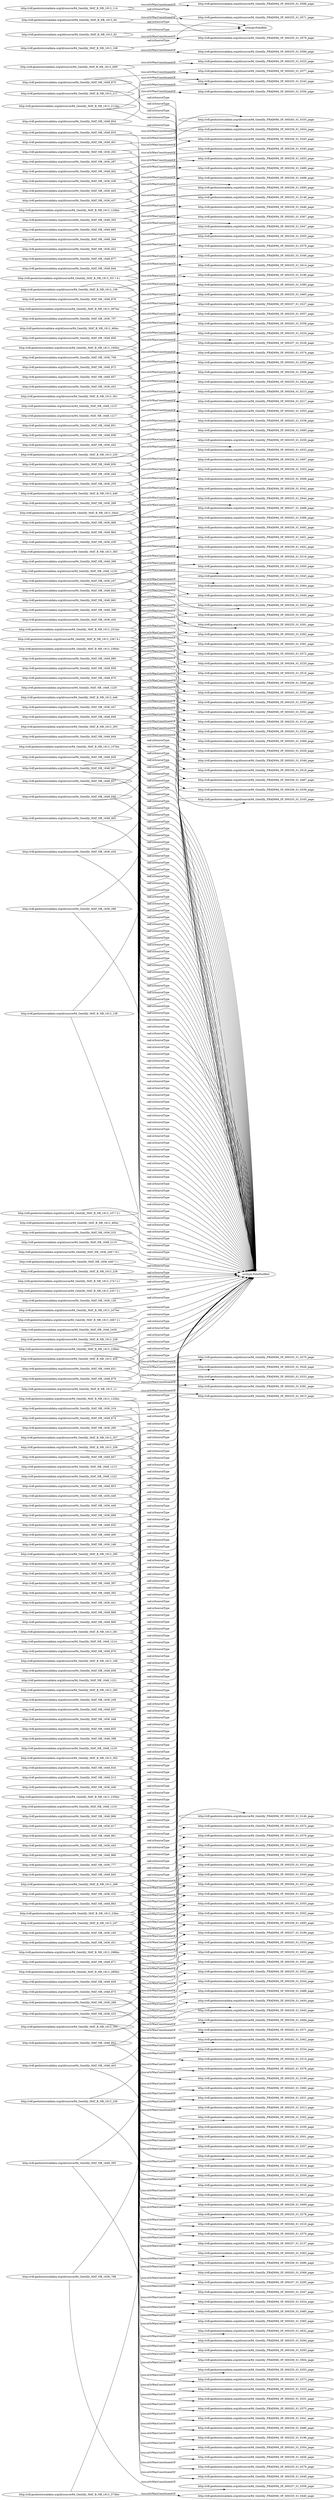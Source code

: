 digraph ar2dtool_diagram { 
rankdir=LR;
size="1501"
	"http://rdf.geohistoricaldata.org/id/source/94_Gentilly_MAT_NB_1848_848" -> "http://rdf.geohistoricaldata.org/id/source/94_Gentilly_FRAD094_3P_000263_01_0350_page" [ label = "rico:isOrWasConstituentOf" ];
	"http://rdf.geohistoricaldata.org/id/source/94_Gentilly_MAT_NB_1848_848" -> "srctype:FolioNonBati" [ label = "cad:isSourceType" ];
	"http://rdf.geohistoricaldata.org/id/source/94_Gentilly_MAT_NB_1848_827" -> "http://rdf.geohistoricaldata.org/id/source/94_Gentilly_FRAD094_3P_000263_01_0329_page" [ label = "rico:isOrWasConstituentOf" ];
	"http://rdf.geohistoricaldata.org/id/source/94_Gentilly_MAT_NB_1848_827" -> "srctype:FolioNonBati" [ label = "cad:isSourceType" ];
	"http://rdf.geohistoricaldata.org/id/source/94_Gentilly_MAT_B_NB_1813_211" -> "http://rdf.geohistoricaldata.org/id/source/94_Gentilly_FRAD094_3P_000255_01_0245_page" [ label = "rico:isOrWasConstituentOf" ];
	"http://rdf.geohistoricaldata.org/id/source/94_Gentilly_MAT_B_NB_1813_211" -> "srctype:FolioNonBati" [ label = "cad:isSourceType" ];
	"http://rdf.geohistoricaldata.org/id/source/94_Gentilly_MAT_NB_1836_286" -> "http://rdf.geohistoricaldata.org/id/source/94_Gentilly_FRAD094_3P_000256_01_0339_page" [ label = "rico:isOrWasConstituentOf" ];
	"http://rdf.geohistoricaldata.org/id/source/94_Gentilly_MAT_NB_1836_286" -> "srctype:FolioNonBati" [ label = "cad:isSourceType" ];
	"http://rdf.geohistoricaldata.org/id/source/94_Gentilly_MAT_NB_1848_401" -> "http://rdf.geohistoricaldata.org/id/source/94_Gentilly_FRAD094_3P_000259_01_0454_page" [ label = "rico:isOrWasConstituentOf" ];
	"http://rdf.geohistoricaldata.org/id/source/94_Gentilly_MAT_NB_1848_401" -> "srctype:FolioNonBati" [ label = "cad:isSourceType" ];
	"http://rdf.geohistoricaldata.org/id/source/94_Gentilly_MAT_NB_1836_436" -> "http://rdf.geohistoricaldata.org/id/source/94_Gentilly_FRAD094_3P_000256_01_0489_page" [ label = "rico:isOrWasConstituentOf" ];
	"http://rdf.geohistoricaldata.org/id/source/94_Gentilly_MAT_NB_1836_436" -> "srctype:FolioNonBati" [ label = "cad:isSourceType" ];
	"http://rdf.geohistoricaldata.org/id/source/94_Gentilly_MAT_NB_1848_393" -> "http://rdf.geohistoricaldata.org/id/source/94_Gentilly_FRAD094_3P_000259_01_0446_page" [ label = "rico:isOrWasConstituentOf" ];
	"http://rdf.geohistoricaldata.org/id/source/94_Gentilly_MAT_NB_1848_393" -> "srctype:FolioNonBati" [ label = "cad:isSourceType" ];
	"http://rdf.geohistoricaldata.org/id/source/94_Gentilly_MAT_B_NB_1813_211bis" -> "http://rdf.geohistoricaldata.org/id/source/94_Gentilly_FRAD094_3P_000255_01_0245_page" [ label = "rico:isOrWasConstituentOf" ];
	"http://rdf.geohistoricaldata.org/id/source/94_Gentilly_MAT_B_NB_1813_211bis" -> "srctype:FolioNonBati" [ label = "cad:isSourceType" ];
	"http://rdf.geohistoricaldata.org/id/source/94_Gentilly_MAT_NB_1848_877" -> "http://rdf.geohistoricaldata.org/id/source/94_Gentilly_FRAD094_3P_000263_01_0379_page" [ label = "rico:isOrWasConstituentOf" ];
	"http://rdf.geohistoricaldata.org/id/source/94_Gentilly_MAT_NB_1848_877" -> "srctype:FolioNonBati" [ label = "cad:isSourceType" ];
	"http://rdf.geohistoricaldata.org/id/source/94_Gentilly_MAT_NB_1836_707" -> "http://rdf.geohistoricaldata.org/id/source/94_Gentilly_FRAD094_3P_000257_01_0227_page" [ label = "rico:isOrWasConstituentOf" ];
	"http://rdf.geohistoricaldata.org/id/source/94_Gentilly_MAT_NB_1836_707" -> "srctype:FolioNonBati" [ label = "cad:isSourceType" ];
	"http://rdf.geohistoricaldata.org/id/source/94_Gentilly_MAT_NB_1848_856" -> "http://rdf.geohistoricaldata.org/id/source/94_Gentilly_FRAD094_3P_000263_01_0358_page" [ label = "rico:isOrWasConstituentOf" ];
	"http://rdf.geohistoricaldata.org/id/source/94_Gentilly_MAT_NB_1848_856" -> "srctype:FolioNonBati" [ label = "cad:isSourceType" ];
	"http://rdf.geohistoricaldata.org/id/source/94_Gentilly_MAT_B_NB_1813_361" -> "http://rdf.geohistoricaldata.org/id/source/94_Gentilly_FRAD094_3P_000255_01_0424_page" [ label = "rico:isOrWasConstituentOf" ];
	"http://rdf.geohistoricaldata.org/id/source/94_Gentilly_MAT_B_NB_1813_361" -> "srctype:FolioNonBati" [ label = "cad:isSourceType" ];
	"http://rdf.geohistoricaldata.org/id/source/94_Gentilly_MAT_NB_1848_1217" -> "http://rdf.geohistoricaldata.org/id/source/94_Gentilly_FRAD094_3P_000264_01_0217_page" [ label = "rico:isOrWasConstituentOf" ];
	"http://rdf.geohistoricaldata.org/id/source/94_Gentilly_MAT_NB_1848_1217" -> "srctype:FolioNonBati" [ label = "cad:isSourceType" ];
	"http://rdf.geohistoricaldata.org/id/source/94_Gentilly_MAT_NB_1836_444" -> "http://rdf.geohistoricaldata.org/id/source/94_Gentilly_FRAD094_3P_000256_01_0497_page" [ label = "rico:isOrWasConstituentOf" ];
	"http://rdf.geohistoricaldata.org/id/source/94_Gentilly_MAT_NB_1836_444" -> "srctype:FolioNonBati" [ label = "cad:isSourceType" ];
	"http://rdf.geohistoricaldata.org/id/source/94_Gentilly_MAT_B_NB_1813_64" -> "http://rdf.geohistoricaldata.org/id/source/94_Gentilly_FRAD094_3P_000255_01_0571_page" [ label = "rico:isOrWasConstituentOf" ];
	"http://rdf.geohistoricaldata.org/id/source/94_Gentilly_MAT_B_NB_1813_64" -> "srctype:FolioBati" [ label = "cad:isSourceType" ];
	"http://rdf.geohistoricaldata.org/id/source/94_Gentilly_MAT_B_NB_1813_440" -> "http://rdf.geohistoricaldata.org/id/source/94_Gentilly_FRAD094_3P_000255_01_0509_page" [ label = "rico:isOrWasConstituentOf" ];
	"http://rdf.geohistoricaldata.org/id/source/94_Gentilly_MAT_B_NB_1813_440" -> "srctype:FolioNonBati" [ label = "cad:isSourceType" ];
	"http://rdf.geohistoricaldata.org/id/source/94_Gentilly_MAT_NB_1848_864" -> "http://rdf.geohistoricaldata.org/id/source/94_Gentilly_FRAD094_3P_000263_01_0366_page" [ label = "rico:isOrWasConstituentOf" ];
	"http://rdf.geohistoricaldata.org/id/source/94_Gentilly_MAT_NB_1848_864" -> "srctype:FolioNonBati" [ label = "cad:isSourceType" ];
	"http://rdf.geohistoricaldata.org/id/source/94_Gentilly_MAT_B_NB_1813_235↑2↓" -> "srctype:FolioNonBati" [ label = "cad:isSourceType" ];
	"http://rdf.geohistoricaldata.org/id/source/94_Gentilly_MAT_NB_1848_843" -> "http://rdf.geohistoricaldata.org/id/source/94_Gentilly_FRAD094_3P_000263_01_0345_page" [ label = "rico:isOrWasConstituentOf" ];
	"http://rdf.geohistoricaldata.org/id/source/94_Gentilly_MAT_NB_1848_843" -> "srctype:FolioNonBati" [ label = "cad:isSourceType" ];
	"http://rdf.geohistoricaldata.org/id/source/94_Gentilly_MAT_B_NB_1813_124bis" -> "http://rdf.geohistoricaldata.org/id/source/94_Gentilly_FRAD094_3P_000255_01_0148_page" [ label = "rico:isOrWasConstituentOf" ];
	"http://rdf.geohistoricaldata.org/id/source/94_Gentilly_MAT_B_NB_1813_124bis" -> "srctype:FolioNonBati" [ label = "cad:isSourceType" ];
	"http://rdf.geohistoricaldata.org/id/source/94_Gentilly_MAT_NB_1836_452" -> "http://rdf.geohistoricaldata.org/id/source/94_Gentilly_FRAD094_3P_000256_01_0505_page" [ label = "rico:isOrWasConstituentOf" ];
	"http://rdf.geohistoricaldata.org/id/source/94_Gentilly_MAT_NB_1836_452" -> "srctype:FolioNonBati" [ label = "cad:isSourceType" ];
	"http://rdf.geohistoricaldata.org/id/source/94_Gentilly_MAT_B_NB_1813_156" -> "http://rdf.geohistoricaldata.org/id/source/94_Gentilly_FRAD094_3P_000255_01_0186_page" [ label = "rico:isOrWasConstituentOf" ];
	"http://rdf.geohistoricaldata.org/id/source/94_Gentilly_MAT_B_NB_1813_156" -> "srctype:FolioNonBati" [ label = "cad:isSourceType" ];
	"http://rdf.geohistoricaldata.org/id/source/94_Gentilly_MAT_B_NB_1813_46bis" -> "http://rdf.geohistoricaldata.org/id/source/94_Gentilly_FRAD094_3P_000255_01_0057_page" [ label = "rico:isOrWasConstituentOf" ];
	"http://rdf.geohistoricaldata.org/id/source/94_Gentilly_MAT_B_NB_1813_46bis" -> "srctype:FolioNonBati" [ label = "cad:isSourceType" ];
	"http://rdf.geohistoricaldata.org/id/source/94_Gentilly_MAT_B_NB_1813_114" -> "http://rdf.geohistoricaldata.org/id/source/94_Gentilly_FRAD094_3P_000255_01_0588_page" [ label = "rico:isOrWasConstituentOf" ];
	"http://rdf.geohistoricaldata.org/id/source/94_Gentilly_MAT_B_NB_1813_114" -> "srctype:FolioBati" [ label = "cad:isSourceType" ];
	"http://rdf.geohistoricaldata.org/id/source/94_Gentilly_MAT_NB_1848_872" -> "http://rdf.geohistoricaldata.org/id/source/94_Gentilly_FRAD094_3P_000263_01_0374_page" [ label = "rico:isOrWasConstituentOf" ];
	"http://rdf.geohistoricaldata.org/id/source/94_Gentilly_MAT_NB_1848_872" -> "srctype:FolioNonBati" [ label = "cad:isSourceType" ];
	"http://rdf.geohistoricaldata.org/id/source/94_Gentilly_MAT_NB_1848_851" -> "http://rdf.geohistoricaldata.org/id/source/94_Gentilly_FRAD094_3P_000263_01_0353_page" [ label = "rico:isOrWasConstituentOf" ];
	"http://rdf.geohistoricaldata.org/id/source/94_Gentilly_MAT_NB_1848_851" -> "srctype:FolioNonBati" [ label = "cad:isSourceType" ];
	"http://rdf.geohistoricaldata.org/id/source/94_Gentilly_MAT_NB_1848_830" -> "http://rdf.geohistoricaldata.org/id/source/94_Gentilly_FRAD094_3P_000263_01_0332_page" [ label = "rico:isOrWasConstituentOf" ];
	"http://rdf.geohistoricaldata.org/id/source/94_Gentilly_MAT_NB_1848_830" -> "srctype:FolioNonBati" [ label = "cad:isSourceType" ];
	"http://rdf.geohistoricaldata.org/id/source/94_Gentilly_MAT_NB_1836_126" -> "srctype:FolioNonBati" [ label = "cad:isSourceType" ];
	"http://rdf.geohistoricaldata.org/id/source/94_Gentilly_MAT_NB_1836_289" -> "http://rdf.geohistoricaldata.org/id/source/94_Gentilly_FRAD094_3P_000256_01_0342_page" [ label = "rico:isOrWasConstituentOf" ];
	"http://rdf.geohistoricaldata.org/id/source/94_Gentilly_MAT_NB_1836_289" -> "srctype:FolioNonBati" [ label = "cad:isSourceType" ];
	"http://rdf.geohistoricaldata.org/id/source/94_Gentilly_MAT_B_NB_1813_247ter" -> "srctype:FolioNonBati" [ label = "cad:isSourceType" ];
	"http://rdf.geohistoricaldata.org/id/source/94_Gentilly_MAT_NB_1836_439" -> "http://rdf.geohistoricaldata.org/id/source/94_Gentilly_FRAD094_3P_000256_01_0492_page" [ label = "rico:isOrWasConstituentOf" ];
	"http://rdf.geohistoricaldata.org/id/source/94_Gentilly_MAT_NB_1836_439" -> "srctype:FolioNonBati" [ label = "cad:isSourceType" ];
	"http://rdf.geohistoricaldata.org/id/source/94_Gentilly_MAT_NB_1836_247" -> "http://rdf.geohistoricaldata.org/id/source/94_Gentilly_FRAD094_3P_000256_01_0300_page" [ label = "rico:isOrWasConstituentOf" ];
	"http://rdf.geohistoricaldata.org/id/source/94_Gentilly_MAT_NB_1836_247" -> "srctype:FolioNonBati" [ label = "cad:isSourceType" ];
	"http://rdf.geohistoricaldata.org/id/source/94_Gentilly_MAT_NB_1848_396" -> "http://rdf.geohistoricaldata.org/id/source/94_Gentilly_FRAD094_3P_000259_01_0449_page" [ label = "rico:isOrWasConstituentOf" ];
	"http://rdf.geohistoricaldata.org/id/source/94_Gentilly_MAT_NB_1848_396" -> "srctype:FolioNonBati" [ label = "cad:isSourceType" ];
	"http://rdf.geohistoricaldata.org/id/source/94_Gentilly_MAT_B_NB_1813_251bis" -> "http://rdf.geohistoricaldata.org/id/source/94_Gentilly_FRAD094_3P_000255_01_0301_page" [ label = "rico:isOrWasConstituentOf" ];
	"http://rdf.geohistoricaldata.org/id/source/94_Gentilly_MAT_B_NB_1813_251bis" -> "srctype:FolioNonBati" [ label = "cad:isSourceType" ];
	"http://rdf.geohistoricaldata.org/id/source/94_Gentilly_MAT_NB_1848_880" -> "http://rdf.geohistoricaldata.org/id/source/94_Gentilly_FRAD094_3P_000263_01_0382_page" [ label = "rico:isOrWasConstituentOf" ];
	"http://rdf.geohistoricaldata.org/id/source/94_Gentilly_MAT_NB_1848_880" -> "srctype:FolioNonBati" [ label = "cad:isSourceType" ];
	"http://rdf.geohistoricaldata.org/id/source/94_Gentilly_MAT_NB_1848_859" -> "http://rdf.geohistoricaldata.org/id/source/94_Gentilly_FRAD094_3P_000263_01_0361_page" [ label = "rico:isOrWasConstituentOf" ];
	"http://rdf.geohistoricaldata.org/id/source/94_Gentilly_MAT_NB_1848_859" -> "srctype:FolioNonBati" [ label = "cad:isSourceType" ];
	"http://rdf.geohistoricaldata.org/id/source/94_Gentilly_MAT_NB_1848_1220" -> "http://rdf.geohistoricaldata.org/id/source/94_Gentilly_FRAD094_3P_000264_01_0220_page" [ label = "rico:isOrWasConstituentOf" ];
	"http://rdf.geohistoricaldata.org/id/source/94_Gentilly_MAT_NB_1848_1220" -> "srctype:FolioNonBati" [ label = "cad:isSourceType" ];
	"http://rdf.geohistoricaldata.org/id/source/94_Gentilly_MAT_NB_1836_447" -> "http://rdf.geohistoricaldata.org/id/source/94_Gentilly_FRAD094_3P_000256_01_0500_page" [ label = "rico:isOrWasConstituentOf" ];
	"http://rdf.geohistoricaldata.org/id/source/94_Gentilly_MAT_NB_1836_447" -> "srctype:FolioNonBati" [ label = "cad:isSourceType" ];
	"http://rdf.geohistoricaldata.org/id/source/94_Gentilly_MAT_B_NB_1813_293" -> "http://rdf.geohistoricaldata.org/id/source/94_Gentilly_FRAD094_3P_000255_01_0350_page" [ label = "rico:isOrWasConstituentOf" ];
	"http://rdf.geohistoricaldata.org/id/source/94_Gentilly_MAT_B_NB_1813_293" -> "srctype:FolioNonBati" [ label = "cad:isSourceType" ];
	"http://rdf.geohistoricaldata.org/id/source/94_Gentilly_MAT_B_NB_1813_107bis" -> "http://rdf.geohistoricaldata.org/id/source/94_Gentilly_FRAD094_3P_000255_01_0125_page" [ label = "rico:isOrWasConstituentOf" ];
	"http://rdf.geohistoricaldata.org/id/source/94_Gentilly_MAT_B_NB_1813_107bis" -> "srctype:FolioNonBati" [ label = "cad:isSourceType" ];
	"http://rdf.geohistoricaldata.org/id/source/94_Gentilly_MAT_NB_1848_867" -> "http://rdf.geohistoricaldata.org/id/source/94_Gentilly_FRAD094_3P_000263_01_0369_page" [ label = "rico:isOrWasConstituentOf" ];
	"http://rdf.geohistoricaldata.org/id/source/94_Gentilly_MAT_NB_1848_867" -> "srctype:FolioNonBati" [ label = "cad:isSourceType" ];
	"http://rdf.geohistoricaldata.org/id/source/94_Gentilly_MAT_NB_1848_846" -> "http://rdf.geohistoricaldata.org/id/source/94_Gentilly_FRAD094_3P_000263_01_0348_page" [ label = "rico:isOrWasConstituentOf" ];
	"http://rdf.geohistoricaldata.org/id/source/94_Gentilly_MAT_NB_1848_846" -> "srctype:FolioNonBati" [ label = "cad:isSourceType" ];
	"http://rdf.geohistoricaldata.org/id/source/94_Gentilly_MAT_NB_1836_434" -> "http://rdf.geohistoricaldata.org/id/source/94_Gentilly_FRAD094_3P_000256_01_0487_page" [ label = "rico:isOrWasConstituentOf" ];
	"http://rdf.geohistoricaldata.org/id/source/94_Gentilly_MAT_NB_1836_434" -> "srctype:FolioNonBati" [ label = "cad:isSourceType" ];
	"http://rdf.geohistoricaldata.org/id/source/94_Gentilly_MAT_B_NB_1813_138" -> "http://rdf.geohistoricaldata.org/id/source/94_Gentilly_FRAD094_3P_000255_01_0165_page" [ label = "rico:isOrWasConstituentOf" ];
	"http://rdf.geohistoricaldata.org/id/source/94_Gentilly_MAT_B_NB_1813_138" -> "srctype:FolioNonBati" [ label = "cad:isSourceType" ];
	"http://rdf.geohistoricaldata.org/id/source/94_Gentilly_MAT_NB_1848_875" -> "http://rdf.geohistoricaldata.org/id/source/94_Gentilly_FRAD094_3P_000263_01_0377_page" [ label = "rico:isOrWasConstituentOf" ];
	"http://rdf.geohistoricaldata.org/id/source/94_Gentilly_MAT_NB_1848_875" -> "srctype:FolioNonBati" [ label = "cad:isSourceType" ];
	"http://rdf.geohistoricaldata.org/id/source/94_Gentilly_MAT_NB_1848_854" -> "http://rdf.geohistoricaldata.org/id/source/94_Gentilly_FRAD094_3P_000263_01_0356_page" [ label = "rico:isOrWasConstituentOf" ];
	"http://rdf.geohistoricaldata.org/id/source/94_Gentilly_MAT_NB_1848_854" -> "srctype:FolioNonBati" [ label = "cad:isSourceType" ];
	"http://rdf.geohistoricaldata.org/id/source/94_Gentilly_MAT_B_NB_1813_238" -> "srctype:FolioNonBati" [ label = "cad:isSourceType" ];
	"http://rdf.geohistoricaldata.org/id/source/94_Gentilly_MAT_NB_1848_833" -> "http://rdf.geohistoricaldata.org/id/source/94_Gentilly_FRAD094_3P_000263_01_0335_page" [ label = "rico:isOrWasConstituentOf" ];
	"http://rdf.geohistoricaldata.org/id/source/94_Gentilly_MAT_NB_1848_833" -> "srctype:FolioNonBati" [ label = "cad:isSourceType" ];
	"http://rdf.geohistoricaldata.org/id/source/94_Gentilly_MAT_NB_1836_292" -> "http://rdf.geohistoricaldata.org/id/source/94_Gentilly_FRAD094_3P_000256_01_0345_page" [ label = "rico:isOrWasConstituentOf" ];
	"http://rdf.geohistoricaldata.org/id/source/94_Gentilly_MAT_NB_1836_292" -> "srctype:FolioNonBati" [ label = "cad:isSourceType" ];
	"http://rdf.geohistoricaldata.org/id/source/94_Gentilly_MAT_NB_1848_1215" -> "http://rdf.geohistoricaldata.org/id/source/94_Gentilly_FRAD094_3P_000264_01_0215_page" [ label = "rico:isOrWasConstituentOf" ];
	"http://rdf.geohistoricaldata.org/id/source/94_Gentilly_MAT_NB_1848_1215" -> "srctype:FolioNonBati" [ label = "cad:isSourceType" ];
	"http://rdf.geohistoricaldata.org/id/source/94_Gentilly_MAT_NB_1836_442" -> "http://rdf.geohistoricaldata.org/id/source/94_Gentilly_FRAD094_3P_000256_01_0495_page" [ label = "rico:isOrWasConstituentOf" ];
	"http://rdf.geohistoricaldata.org/id/source/94_Gentilly_MAT_NB_1836_442" -> "srctype:FolioNonBati" [ label = "cad:isSourceType" ];
	"http://rdf.geohistoricaldata.org/id/source/94_Gentilly_MAT_NB_1836_250" -> "http://rdf.geohistoricaldata.org/id/source/94_Gentilly_FRAD094_3P_000256_01_0303_page" [ label = "rico:isOrWasConstituentOf" ];
	"http://rdf.geohistoricaldata.org/id/source/94_Gentilly_MAT_NB_1836_250" -> "srctype:FolioNonBati" [ label = "cad:isSourceType" ];
	"http://rdf.geohistoricaldata.org/id/source/94_Gentilly_MAT_NB_1836_968" -> "http://rdf.geohistoricaldata.org/id/source/94_Gentilly_FRAD094_3P_000257_01_0488_page" [ label = "rico:isOrWasConstituentOf" ];
	"http://rdf.geohistoricaldata.org/id/source/94_Gentilly_MAT_NB_1836_968" -> "srctype:FolioNonBati" [ label = "cad:isSourceType" ];
	"http://rdf.geohistoricaldata.org/id/source/94_Gentilly_MAT_NB_1848_399" -> "http://rdf.geohistoricaldata.org/id/source/94_Gentilly_FRAD094_3P_000259_01_0452_page" [ label = "rico:isOrWasConstituentOf" ];
	"http://rdf.geohistoricaldata.org/id/source/94_Gentilly_MAT_NB_1848_399" -> "srctype:FolioNonBati" [ label = "cad:isSourceType" ];
	"http://rdf.geohistoricaldata.org/id/source/94_Gentilly_MAT_NB_1848_862" -> "http://rdf.geohistoricaldata.org/id/source/94_Gentilly_FRAD094_3P_000263_01_0364_page" [ label = "rico:isOrWasConstituentOf" ];
	"http://rdf.geohistoricaldata.org/id/source/94_Gentilly_MAT_NB_1848_862" -> "srctype:FolioNonBati" [ label = "cad:isSourceType" ];
	"http://rdf.geohistoricaldata.org/id/source/94_Gentilly_MAT_NB_1836_450" -> "http://rdf.geohistoricaldata.org/id/source/94_Gentilly_FRAD094_3P_000256_01_0503_page" [ label = "rico:isOrWasConstituentOf" ];
	"http://rdf.geohistoricaldata.org/id/source/94_Gentilly_MAT_NB_1836_450" -> "srctype:FolioNonBati" [ label = "cad:isSourceType" ];
	"http://rdf.geohistoricaldata.org/id/source/94_Gentilly_MAT_B_NB_1813_236↑4↓" -> "http://rdf.geohistoricaldata.org/id/source/94_Gentilly_FRAD094_3P_000255_01_0281_page" [ label = "rico:isOrWasConstituentOf" ];
	"http://rdf.geohistoricaldata.org/id/source/94_Gentilly_MAT_B_NB_1813_236↑4↓" -> "srctype:FolioNonBati" [ label = "cad:isSourceType" ];
	"http://rdf.geohistoricaldata.org/id/source/94_Gentilly_MAT_B_NB_1813_236ter" -> "http://rdf.geohistoricaldata.org/id/source/94_Gentilly_FRAD094_3P_000255_01_0281_page" [ label = "rico:isOrWasConstituentOf" ];
	"http://rdf.geohistoricaldata.org/id/source/94_Gentilly_MAT_B_NB_1813_236ter" -> "srctype:FolioNonBati" [ label = "cad:isSourceType" ];
	"http://rdf.geohistoricaldata.org/id/source/94_Gentilly_MAT_NB_1848_870" -> "http://rdf.geohistoricaldata.org/id/source/94_Gentilly_FRAD094_3P_000263_01_0372_page" [ label = "rico:isOrWasConstituentOf" ];
	"http://rdf.geohistoricaldata.org/id/source/94_Gentilly_MAT_NB_1848_870" -> "srctype:FolioNonBati" [ label = "cad:isSourceType" ];
	"http://rdf.geohistoricaldata.org/id/source/94_Gentilly_MAT_B_NB_1813_446" -> "http://rdf.geohistoricaldata.org/id/source/94_Gentilly_FRAD094_3P_000255_01_0516_page" [ label = "rico:isOrWasConstituentOf" ];
	"http://rdf.geohistoricaldata.org/id/source/94_Gentilly_MAT_B_NB_1813_446" -> "srctype:FolioNonBati" [ label = "cad:isSourceType" ];
	"http://rdf.geohistoricaldata.org/id/source/94_Gentilly_MAT_B_NB_1813_107↑2↓" -> "srctype:FolioNonBati" [ label = "cad:isSourceType" ];
	"http://rdf.geohistoricaldata.org/id/source/94_Gentilly_MAT_NB_1848_849" -> "http://rdf.geohistoricaldata.org/id/source/94_Gentilly_FRAD094_3P_000263_01_0351_page" [ label = "rico:isOrWasConstituentOf" ];
	"http://rdf.geohistoricaldata.org/id/source/94_Gentilly_MAT_NB_1848_849" -> "srctype:FolioNonBati" [ label = "cad:isSourceType" ];
	"http://rdf.geohistoricaldata.org/id/source/94_Gentilly_MAT_NB_1848_828" -> "http://rdf.geohistoricaldata.org/id/source/94_Gentilly_FRAD094_3P_000263_01_0330_page" [ label = "rico:isOrWasConstituentOf" ];
	"http://rdf.geohistoricaldata.org/id/source/94_Gentilly_MAT_NB_1848_828" -> "srctype:FolioNonBati" [ label = "cad:isSourceType" ];
	"http://rdf.geohistoricaldata.org/id/source/94_Gentilly_MAT_NB_1848_465" -> "http://rdf.geohistoricaldata.org/id/source/94_Gentilly_FRAD094_3P_000259_01_0518_page" [ label = "rico:isOrWasConstituentOf" ];
	"http://rdf.geohistoricaldata.org/id/source/94_Gentilly_MAT_NB_1848_465" -> "srctype:FolioNonBati" [ label = "cad:isSourceType" ];
	"http://rdf.geohistoricaldata.org/id/source/94_Gentilly_MAT_B_NB_1813_269²" -> "http://rdf.geohistoricaldata.org/id/source/94_Gentilly_FRAD094_3P_000255_01_0325_page" [ label = "rico:isOrWasConstituentOf" ];
	"http://rdf.geohistoricaldata.org/id/source/94_Gentilly_MAT_B_NB_1813_269²" -> "srctype:FolioNonBati" [ label = "cad:isSourceType" ];
	"http://rdf.geohistoricaldata.org/id/source/94_Gentilly_MAT_NB_1836_287" -> "http://rdf.geohistoricaldata.org/id/source/94_Gentilly_FRAD094_3P_000256_01_0340_page" [ label = "rico:isOrWasConstituentOf" ];
	"http://rdf.geohistoricaldata.org/id/source/94_Gentilly_MAT_NB_1836_287" -> "srctype:FolioNonBati" [ label = "cad:isSourceType" ];
	"http://rdf.geohistoricaldata.org/id/source/94_Gentilly_MAT_NB_1848_402" -> "http://rdf.geohistoricaldata.org/id/source/94_Gentilly_FRAD094_3P_000259_01_0455_page" [ label = "rico:isOrWasConstituentOf" ];
	"http://rdf.geohistoricaldata.org/id/source/94_Gentilly_MAT_NB_1848_402" -> "srctype:FolioNonBati" [ label = "cad:isSourceType" ];
	"http://rdf.geohistoricaldata.org/id/source/94_Gentilly_MAT_NB_1836_437" -> "http://rdf.geohistoricaldata.org/id/source/94_Gentilly_FRAD094_3P_000256_01_0490_page" [ label = "rico:isOrWasConstituentOf" ];
	"http://rdf.geohistoricaldata.org/id/source/94_Gentilly_MAT_NB_1836_437" -> "srctype:FolioNonBati" [ label = "cad:isSourceType" ];
	"http://rdf.geohistoricaldata.org/id/source/94_Gentilly_MAT_NB_1848_394" -> "http://rdf.geohistoricaldata.org/id/source/94_Gentilly_FRAD094_3P_000259_01_0447_page" [ label = "rico:isOrWasConstituentOf" ];
	"http://rdf.geohistoricaldata.org/id/source/94_Gentilly_MAT_NB_1848_394" -> "srctype:FolioNonBati" [ label = "cad:isSourceType" ];
	"http://rdf.geohistoricaldata.org/id/source/94_Gentilly_MAT_B_NB_1813_351↑4↓" -> "http://rdf.geohistoricaldata.org/id/source/94_Gentilly_FRAD094_3P_000255_01_0414_page" [ label = "rico:isOrWasConstituentOf" ];
	"http://rdf.geohistoricaldata.org/id/source/94_Gentilly_MAT_B_NB_1813_351↑4↓" -> "srctype:FolioNonBati" [ label = "cad:isSourceType" ];
	"http://rdf.geohistoricaldata.org/id/source/94_Gentilly_MAT_NB_1848_878" -> "http://rdf.geohistoricaldata.org/id/source/94_Gentilly_FRAD094_3P_000263_01_0380_page" [ label = "rico:isOrWasConstituentOf" ];
	"http://rdf.geohistoricaldata.org/id/source/94_Gentilly_MAT_NB_1848_878" -> "srctype:FolioNonBati" [ label = "cad:isSourceType" ];
	"http://rdf.geohistoricaldata.org/id/source/94_Gentilly_MAT_NB_1836_708" -> "http://rdf.geohistoricaldata.org/id/source/94_Gentilly_FRAD094_3P_000257_01_0228_page" [ label = "rico:isOrWasConstituentOf" ];
	"http://rdf.geohistoricaldata.org/id/source/94_Gentilly_MAT_NB_1836_708" -> "srctype:FolioNonBati" [ label = "cad:isSourceType" ];
	"http://rdf.geohistoricaldata.org/id/source/94_Gentilly_MAT_NB_1848_857" -> "http://rdf.geohistoricaldata.org/id/source/94_Gentilly_FRAD094_3P_000263_01_0359_page" [ label = "rico:isOrWasConstituentOf" ];
	"http://rdf.geohistoricaldata.org/id/source/94_Gentilly_MAT_NB_1848_857" -> "srctype:FolioNonBati" [ label = "cad:isSourceType" ];
	"http://rdf.geohistoricaldata.org/id/source/94_Gentilly_MAT_NB_1848_836" -> "http://rdf.geohistoricaldata.org/id/source/94_Gentilly_FRAD094_3P_000263_01_0338_page" [ label = "rico:isOrWasConstituentOf" ];
	"http://rdf.geohistoricaldata.org/id/source/94_Gentilly_MAT_NB_1848_836" -> "srctype:FolioNonBati" [ label = "cad:isSourceType" ];
	"http://rdf.geohistoricaldata.org/id/source/94_Gentilly_MAT_B_NB_1813_220" -> "http://rdf.geohistoricaldata.org/id/source/94_Gentilly_FRAD094_3P_000255_01_0259_page" [ label = "rico:isOrWasConstituentOf" ];
	"http://rdf.geohistoricaldata.org/id/source/94_Gentilly_MAT_B_NB_1813_220" -> "srctype:FolioNonBati" [ label = "cad:isSourceType" ];
	"http://rdf.geohistoricaldata.org/id/source/94_Gentilly_MAT_B_NB_1813_34ter" -> "http://rdf.geohistoricaldata.org/id/source/94_Gentilly_FRAD094_3P_000255_01_0044_page" [ label = "rico:isOrWasConstituentOf" ];
	"http://rdf.geohistoricaldata.org/id/source/94_Gentilly_MAT_B_NB_1813_34ter" -> "srctype:FolioNonBati" [ label = "cad:isSourceType" ];
	"http://rdf.geohistoricaldata.org/id/source/94_Gentilly_MAT_B_NB_1813_383" -> "http://rdf.geohistoricaldata.org/id/source/94_Gentilly_FRAD094_3P_000255_01_0451_page" [ label = "rico:isOrWasConstituentOf" ];
	"http://rdf.geohistoricaldata.org/id/source/94_Gentilly_MAT_B_NB_1813_383" -> "srctype:FolioNonBati" [ label = "cad:isSourceType" ];
	"http://rdf.geohistoricaldata.org/id/source/94_Gentilly_MAT_NB_1848_1218" -> "http://rdf.geohistoricaldata.org/id/source/94_Gentilly_FRAD094_3P_000264_01_0218_page" [ label = "rico:isOrWasConstituentOf" ];
	"http://rdf.geohistoricaldata.org/id/source/94_Gentilly_MAT_NB_1848_1218" -> "srctype:FolioNonBati" [ label = "cad:isSourceType" ];
	"http://rdf.geohistoricaldata.org/id/source/94_Gentilly_MAT_NB_1836_445" -> "http://rdf.geohistoricaldata.org/id/source/94_Gentilly_FRAD094_3P_000256_01_0498_page" [ label = "rico:isOrWasConstituentOf" ];
	"http://rdf.geohistoricaldata.org/id/source/94_Gentilly_MAT_NB_1836_445" -> "srctype:FolioNonBati" [ label = "cad:isSourceType" ];
	"http://rdf.geohistoricaldata.org/id/source/94_Gentilly_MAT_NB_1848_865" -> "http://rdf.geohistoricaldata.org/id/source/94_Gentilly_FRAD094_3P_000263_01_0367_page" [ label = "rico:isOrWasConstituentOf" ];
	"http://rdf.geohistoricaldata.org/id/source/94_Gentilly_MAT_NB_1848_865" -> "srctype:FolioNonBati" [ label = "cad:isSourceType" ];
	"http://rdf.geohistoricaldata.org/id/source/94_Gentilly_MAT_NB_1848_844" -> "http://rdf.geohistoricaldata.org/id/source/94_Gentilly_FRAD094_3P_000263_01_0346_page" [ label = "rico:isOrWasConstituentOf" ];
	"http://rdf.geohistoricaldata.org/id/source/94_Gentilly_MAT_NB_1848_844" -> "srctype:FolioNonBati" [ label = "cad:isSourceType" ];
	"http://rdf.geohistoricaldata.org/id/source/94_Gentilly_MAT_B_NB_1813_397ter" -> "http://rdf.geohistoricaldata.org/id/source/94_Gentilly_FRAD094_3P_000255_01_0465_page" [ label = "rico:isOrWasConstituentOf" ];
	"http://rdf.geohistoricaldata.org/id/source/94_Gentilly_MAT_B_NB_1813_397ter" -> "srctype:FolioNonBati" [ label = "cad:isSourceType" ];
	"http://rdf.geohistoricaldata.org/id/source/94_Gentilly_MAT_B_NB_1813_192bis" -> "http://rdf.geohistoricaldata.org/id/source/94_Gentilly_FRAD094_3P_000255_01_0224_page" [ label = "rico:isOrWasConstituentOf" ];
	"http://rdf.geohistoricaldata.org/id/source/94_Gentilly_MAT_B_NB_1813_192bis" -> "srctype:FolioNonBati" [ label = "cad:isSourceType" ];
	"http://rdf.geohistoricaldata.org/id/source/94_Gentilly_MAT_B_NB_1813_228" -> "srctype:FolioNonBati" [ label = "cad:isSourceType" ];
	"http://rdf.geohistoricaldata.org/id/source/94_Gentilly_MAT_NB_1836_453" -> "http://rdf.geohistoricaldata.org/id/source/94_Gentilly_FRAD094_3P_000256_01_0506_page" [ label = "rico:isOrWasConstituentOf" ];
	"http://rdf.geohistoricaldata.org/id/source/94_Gentilly_MAT_NB_1836_453" -> "srctype:FolioNonBati" [ label = "cad:isSourceType" ];
	"http://rdf.geohistoricaldata.org/id/source/94_Gentilly_MAT_NB_1836_432" -> "http://rdf.geohistoricaldata.org/id/source/94_Gentilly_FRAD094_3P_000256_01_0485_page" [ label = "rico:isOrWasConstituentOf" ];
	"http://rdf.geohistoricaldata.org/id/source/94_Gentilly_MAT_NB_1836_432" -> "srctype:FolioNonBati" [ label = "cad:isSourceType" ];
	"http://rdf.geohistoricaldata.org/id/source/94_Gentilly_MAT_NB_1836_240" -> "http://rdf.geohistoricaldata.org/id/source/94_Gentilly_FRAD094_3P_000256_01_0293_page" [ label = "rico:isOrWasConstituentOf" ];
	"http://rdf.geohistoricaldata.org/id/source/94_Gentilly_MAT_NB_1836_240" -> "srctype:FolioNonBati" [ label = "cad:isSourceType" ];
	"http://rdf.geohistoricaldata.org/id/source/94_Gentilly_MAT_B_NB_1813_280bis" -> "http://rdf.geohistoricaldata.org/id/source/94_Gentilly_FRAD094_3P_000255_01_0333_page" [ label = "rico:isOrWasConstituentOf" ];
	"http://rdf.geohistoricaldata.org/id/source/94_Gentilly_MAT_B_NB_1813_280bis" -> "srctype:FolioNonBati" [ label = "cad:isSourceType" ];
	"http://rdf.geohistoricaldata.org/id/source/94_Gentilly_MAT_NB_1848_873" -> "http://rdf.geohistoricaldata.org/id/source/94_Gentilly_FRAD094_3P_000263_01_0375_page" [ label = "rico:isOrWasConstituentOf" ];
	"http://rdf.geohistoricaldata.org/id/source/94_Gentilly_MAT_NB_1848_873" -> "srctype:FolioNonBati" [ label = "cad:isSourceType" ];
	"http://rdf.geohistoricaldata.org/id/source/94_Gentilly_MAT_NB_1848_852" -> "http://rdf.geohistoricaldata.org/id/source/94_Gentilly_FRAD094_3P_000263_01_0354_page" [ label = "rico:isOrWasConstituentOf" ];
	"http://rdf.geohistoricaldata.org/id/source/94_Gentilly_MAT_NB_1848_852" -> "srctype:FolioNonBati" [ label = "cad:isSourceType" ];
	"http://rdf.geohistoricaldata.org/id/source/94_Gentilly_MAT_B_NB_1813_236" -> "http://rdf.geohistoricaldata.org/id/source/94_Gentilly_FRAD094_3P_000255_01_0279_page" [ label = "rico:isOrWasConstituentOf" ];
	"http://rdf.geohistoricaldata.org/id/source/94_Gentilly_MAT_B_NB_1813_236" -> "srctype:FolioNonBati" [ label = "cad:isSourceType" ];
	"http://rdf.geohistoricaldata.org/id/source/94_Gentilly_MAT_B_NB_1813_228ter" -> "http://rdf.geohistoricaldata.org/id/source/94_Gentilly_FRAD094_3P_000255_01_0270_page" [ label = "rico:isOrWasConstituentOf" ];
	"http://rdf.geohistoricaldata.org/id/source/94_Gentilly_MAT_B_NB_1813_228ter" -> "srctype:FolioNonBati" [ label = "cad:isSourceType" ];
	"http://rdf.geohistoricaldata.org/id/source/94_Gentilly_MAT_NB_1848_831" -> "http://rdf.geohistoricaldata.org/id/source/94_Gentilly_FRAD094_3P_000263_01_0333_page" [ label = "rico:isOrWasConstituentOf" ];
	"http://rdf.geohistoricaldata.org/id/source/94_Gentilly_MAT_NB_1848_831" -> "srctype:FolioNonBati" [ label = "cad:isSourceType" ];
	"http://rdf.geohistoricaldata.org/id/source/94_Gentilly_MAT_NB_1836_319" -> "http://rdf.geohistoricaldata.org/id/source/94_Gentilly_FRAD094_3P_000256_01_0372_page" [ label = "rico:isOrWasConstituentOf" ];
	"http://rdf.geohistoricaldata.org/id/source/94_Gentilly_MAT_NB_1836_319" -> "srctype:FolioNonBati" [ label = "cad:isSourceType" ];
	"http://rdf.geohistoricaldata.org/id/source/94_Gentilly_MAT_NB_1836_290" -> "http://rdf.geohistoricaldata.org/id/source/94_Gentilly_FRAD094_3P_000256_01_0343_page" [ label = "rico:isOrWasConstituentOf" ];
	"http://rdf.geohistoricaldata.org/id/source/94_Gentilly_MAT_NB_1836_290" -> "srctype:FolioNonBati" [ label = "cad:isSourceType" ];
	"http://rdf.geohistoricaldata.org/id/source/94_Gentilly_MAT_B_NB_1813_357" -> "http://rdf.geohistoricaldata.org/id/source/94_Gentilly_FRAD094_3P_000255_01_0420_page" [ label = "rico:isOrWasConstituentOf" ];
	"http://rdf.geohistoricaldata.org/id/source/94_Gentilly_MAT_B_NB_1813_357" -> "srctype:FolioNonBati" [ label = "cad:isSourceType" ];
	"http://rdf.geohistoricaldata.org/id/source/94_Gentilly_MAT_NB_1848_1213" -> "http://rdf.geohistoricaldata.org/id/source/94_Gentilly_FRAD094_3P_000264_01_0213_page" [ label = "rico:isOrWasConstituentOf" ];
	"http://rdf.geohistoricaldata.org/id/source/94_Gentilly_MAT_NB_1848_1213" -> "srctype:FolioNonBati" [ label = "cad:isSourceType" ];
	"http://rdf.geohistoricaldata.org/id/source/94_Gentilly_MAT_NB_1836_440" -> "http://rdf.geohistoricaldata.org/id/source/94_Gentilly_FRAD094_3P_000256_01_0493_page" [ label = "rico:isOrWasConstituentOf" ];
	"http://rdf.geohistoricaldata.org/id/source/94_Gentilly_MAT_NB_1836_440" -> "srctype:FolioNonBati" [ label = "cad:isSourceType" ];
	"http://rdf.geohistoricaldata.org/id/source/94_Gentilly_MAT_NB_1836_248" -> "http://rdf.geohistoricaldata.org/id/source/94_Gentilly_FRAD094_3P_000256_01_0301_page" [ label = "rico:isOrWasConstituentOf" ];
	"http://rdf.geohistoricaldata.org/id/source/94_Gentilly_MAT_NB_1836_248" -> "srctype:FolioNonBati" [ label = "cad:isSourceType" ];
	"http://rdf.geohistoricaldata.org/id/source/94_Gentilly_MAT_NB_1848_397" -> "http://rdf.geohistoricaldata.org/id/source/94_Gentilly_FRAD094_3P_000259_01_0450_page" [ label = "rico:isOrWasConstituentOf" ];
	"http://rdf.geohistoricaldata.org/id/source/94_Gentilly_MAT_NB_1848_397" -> "srctype:FolioNonBati" [ label = "cad:isSourceType" ];
	"http://rdf.geohistoricaldata.org/id/source/94_Gentilly_MAT_NB_1848_860" -> "http://rdf.geohistoricaldata.org/id/source/94_Gentilly_FRAD094_3P_000263_01_0362_page" [ label = "rico:isOrWasConstituentOf" ];
	"http://rdf.geohistoricaldata.org/id/source/94_Gentilly_MAT_NB_1848_860" -> "srctype:FolioNonBati" [ label = "cad:isSourceType" ];
	"http://rdf.geohistoricaldata.org/id/source/94_Gentilly_MAT_B_NB_1813_274↑2↓" -> "srctype:FolioNonBati" [ label = "cad:isSourceType" ];
	"http://rdf.geohistoricaldata.org/id/source/94_Gentilly_MAT_NB_1848_1221" -> "http://rdf.geohistoricaldata.org/id/source/94_Gentilly_FRAD094_3P_000264_01_0221_page" [ label = "rico:isOrWasConstituentOf" ];
	"http://rdf.geohistoricaldata.org/id/source/94_Gentilly_MAT_NB_1848_1221" -> "srctype:FolioNonBati" [ label = "cad:isSourceType" ];
	"http://rdf.geohistoricaldata.org/id/source/94_Gentilly_MAT_NB_1836_448" -> "http://rdf.geohistoricaldata.org/id/source/94_Gentilly_FRAD094_3P_000256_01_0501_page" [ label = "rico:isOrWasConstituentOf" ];
	"http://rdf.geohistoricaldata.org/id/source/94_Gentilly_MAT_NB_1836_448" -> "srctype:FolioNonBati" [ label = "cad:isSourceType" ];
	"http://rdf.geohistoricaldata.org/id/source/94_Gentilly_MAT_B_NB_1813_302" -> "http://rdf.geohistoricaldata.org/id/source/94_Gentilly_FRAD094_3P_000255_01_0359_page" [ label = "rico:isOrWasConstituentOf" ];
	"http://rdf.geohistoricaldata.org/id/source/94_Gentilly_MAT_B_NB_1813_302" -> "srctype:FolioNonBati" [ label = "cad:isSourceType" ];
	"http://rdf.geohistoricaldata.org/id/source/94_Gentilly_MAT_NB_1848_513" -> "http://rdf.geohistoricaldata.org/id/source/94_Gentilly_FRAD094_3P_000263_01_0013_page" [ label = "rico:isOrWasConstituentOf" ];
	"http://rdf.geohistoricaldata.org/id/source/94_Gentilly_MAT_NB_1848_513" -> "srctype:FolioNonBati" [ label = "cad:isSourceType" ];
	"http://rdf.geohistoricaldata.org/id/source/94_Gentilly_MAT_NB_1848_868" -> "http://rdf.geohistoricaldata.org/id/source/94_Gentilly_FRAD094_3P_000263_01_0370_page" [ label = "rico:isOrWasConstituentOf" ];
	"http://rdf.geohistoricaldata.org/id/source/94_Gentilly_MAT_NB_1848_868" -> "srctype:FolioNonBati" [ label = "cad:isSourceType" ];
	"http://rdf.geohistoricaldata.org/id/source/94_Gentilly_MAT_NB_1848_847" -> "http://rdf.geohistoricaldata.org/id/source/94_Gentilly_FRAD094_3P_000263_01_0349_page" [ label = "rico:isOrWasConstituentOf" ];
	"http://rdf.geohistoricaldata.org/id/source/94_Gentilly_MAT_NB_1848_847" -> "srctype:FolioNonBati" [ label = "cad:isSourceType" ];
	"http://rdf.geohistoricaldata.org/id/source/94_Gentilly_MAT_NB_1836_669" -> "http://rdf.geohistoricaldata.org/id/source/94_Gentilly_FRAD094_3P_000257_01_0189_page" [ label = "rico:isOrWasConstituentOf" ];
	"http://rdf.geohistoricaldata.org/id/source/94_Gentilly_MAT_NB_1836_669" -> "srctype:FolioNonBati" [ label = "cad:isSourceType" ];
	"http://rdf.geohistoricaldata.org/id/source/94_Gentilly_MAT_NB_1848_400" -> "http://rdf.geohistoricaldata.org/id/source/94_Gentilly_FRAD094_3P_000259_01_0453_page" [ label = "rico:isOrWasConstituentOf" ];
	"http://rdf.geohistoricaldata.org/id/source/94_Gentilly_MAT_NB_1848_400" -> "srctype:FolioNonBati" [ label = "cad:isSourceType" ];
	"http://rdf.geohistoricaldata.org/id/source/94_Gentilly_MAT_NB_1836_435" -> "http://rdf.geohistoricaldata.org/id/source/94_Gentilly_FRAD094_3P_000256_01_0488_page" [ label = "rico:isOrWasConstituentOf" ];
	"http://rdf.geohistoricaldata.org/id/source/94_Gentilly_MAT_NB_1836_435" -> "srctype:FolioNonBati" [ label = "cad:isSourceType" ];
	"http://rdf.geohistoricaldata.org/id/source/94_Gentilly_MAT_NB_1848_392" -> "http://rdf.geohistoricaldata.org/id/source/94_Gentilly_FRAD094_3P_000259_01_0445_page" [ label = "rico:isOrWasConstituentOf" ];
	"http://rdf.geohistoricaldata.org/id/source/94_Gentilly_MAT_NB_1848_392" -> "srctype:FolioNonBati" [ label = "cad:isSourceType" ];
	"http://rdf.geohistoricaldata.org/id/source/94_Gentilly_MAT_B_NB_1813_281" -> "http://rdf.geohistoricaldata.org/id/source/94_Gentilly_FRAD094_3P_000255_01_0334_page" [ label = "rico:isOrWasConstituentOf" ];
	"http://rdf.geohistoricaldata.org/id/source/94_Gentilly_MAT_B_NB_1813_281" -> "srctype:FolioNonBati" [ label = "cad:isSourceType" ];
	"http://rdf.geohistoricaldata.org/id/source/94_Gentilly_MAT_NB_1848_876" -> "http://rdf.geohistoricaldata.org/id/source/94_Gentilly_FRAD094_3P_000263_01_0378_page" [ label = "rico:isOrWasConstituentOf" ];
	"http://rdf.geohistoricaldata.org/id/source/94_Gentilly_MAT_NB_1848_876" -> "srctype:FolioNonBati" [ label = "cad:isSourceType" ];
	"http://rdf.geohistoricaldata.org/id/source/94_Gentilly_MAT_B_NB_1813_260" -> "http://rdf.geohistoricaldata.org/id/source/94_Gentilly_FRAD094_3P_000255_01_0313_page" [ label = "rico:isOrWasConstituentOf" ];
	"http://rdf.geohistoricaldata.org/id/source/94_Gentilly_MAT_B_NB_1813_260" -> "srctype:FolioNonBati" [ label = "cad:isSourceType" ];
	"http://rdf.geohistoricaldata.org/id/source/94_Gentilly_MAT_NB_1848_855" -> "http://rdf.geohistoricaldata.org/id/source/94_Gentilly_FRAD094_3P_000263_01_0357_page" [ label = "rico:isOrWasConstituentOf" ];
	"http://rdf.geohistoricaldata.org/id/source/94_Gentilly_MAT_NB_1848_855" -> "srctype:FolioNonBati" [ label = "cad:isSourceType" ];
	"http://rdf.geohistoricaldata.org/id/source/94_Gentilly_MAT_NB_1848_834" -> "http://rdf.geohistoricaldata.org/id/source/94_Gentilly_FRAD094_3P_000263_01_0336_page" [ label = "rico:isOrWasConstituentOf" ];
	"http://rdf.geohistoricaldata.org/id/source/94_Gentilly_MAT_NB_1848_834" -> "srctype:FolioNonBati" [ label = "cad:isSourceType" ];
	"http://rdf.geohistoricaldata.org/id/source/94_Gentilly_MAT_NB_1848_1216" -> "http://rdf.geohistoricaldata.org/id/source/94_Gentilly_FRAD094_3P_000264_01_0216_page" [ label = "rico:isOrWasConstituentOf" ];
	"http://rdf.geohistoricaldata.org/id/source/94_Gentilly_MAT_NB_1848_1216" -> "srctype:FolioNonBati" [ label = "cad:isSourceType" ];
	"http://rdf.geohistoricaldata.org/id/source/94_Gentilly_MAT_NB_1836_443" -> "http://rdf.geohistoricaldata.org/id/source/94_Gentilly_FRAD094_3P_000256_01_0496_page" [ label = "rico:isOrWasConstituentOf" ];
	"http://rdf.geohistoricaldata.org/id/source/94_Gentilly_MAT_NB_1836_443" -> "srctype:FolioNonBati" [ label = "cad:isSourceType" ];
	"http://rdf.geohistoricaldata.org/id/source/94_Gentilly_MAT_B_NB_1813_269↑2↓" -> "srctype:FolioNonBati" [ label = "cad:isSourceType" ];
	"http://rdf.geohistoricaldata.org/id/source/94_Gentilly_MAT_NB_1836_777" -> "http://rdf.geohistoricaldata.org/id/source/94_Gentilly_FRAD094_3P_000257_01_0295_page" [ label = "rico:isOrWasConstituentOf" ];
	"http://rdf.geohistoricaldata.org/id/source/94_Gentilly_MAT_NB_1836_777" -> "srctype:FolioNonBati" [ label = "cad:isSourceType" ];
	"http://rdf.geohistoricaldata.org/id/source/94_Gentilly_MAT_NB_1848_2430" -> "srctype:FolioNonBati" [ label = "cad:isSourceType" ];
	"http://rdf.geohistoricaldata.org/id/source/94_Gentilly_MAT_B_NB_1813_268" -> "http://rdf.geohistoricaldata.org/id/source/94_Gentilly_FRAD094_3P_000255_01_0324_page" [ label = "rico:isOrWasConstituentOf" ];
	"http://rdf.geohistoricaldata.org/id/source/94_Gentilly_MAT_B_NB_1813_268" -> "srctype:FolioNonBati" [ label = "cad:isSourceType" ];
	"http://rdf.geohistoricaldata.org/id/source/94_Gentilly_MAT_NB_1848_863" -> "http://rdf.geohistoricaldata.org/id/source/94_Gentilly_FRAD094_3P_000263_01_0365_page" [ label = "rico:isOrWasConstituentOf" ];
	"http://rdf.geohistoricaldata.org/id/source/94_Gentilly_MAT_NB_1848_863" -> "srctype:FolioNonBati" [ label = "cad:isSourceType" ];
	"http://rdf.geohistoricaldata.org/id/source/94_Gentilly_MAT_B_NB_1813_247" -> "http://rdf.geohistoricaldata.org/id/source/94_Gentilly_FRAD094_3P_000255_01_0294_page" [ label = "rico:isOrWasConstituentOf" ];
	"http://rdf.geohistoricaldata.org/id/source/94_Gentilly_MAT_B_NB_1813_247" -> "srctype:FolioNonBati" [ label = "cad:isSourceType" ];
	"http://rdf.geohistoricaldata.org/id/source/94_Gentilly_MAT_NB_1836_451" -> "http://rdf.geohistoricaldata.org/id/source/94_Gentilly_FRAD094_3P_000256_01_0504_page" [ label = "rico:isOrWasConstituentOf" ];
	"http://rdf.geohistoricaldata.org/id/source/94_Gentilly_MAT_NB_1836_451" -> "srctype:FolioNonBati" [ label = "cad:isSourceType" ];
	"http://rdf.geohistoricaldata.org/id/source/94_Gentilly_MAT_NB_1848_871" -> "http://rdf.geohistoricaldata.org/id/source/94_Gentilly_FRAD094_3P_000263_01_0373_page" [ label = "rico:isOrWasConstituentOf" ];
	"http://rdf.geohistoricaldata.org/id/source/94_Gentilly_MAT_NB_1848_871" -> "srctype:FolioNonBati" [ label = "cad:isSourceType" ];
	"http://rdf.geohistoricaldata.org/id/source/94_Gentilly_MAT_NB_1848_829" -> "http://rdf.geohistoricaldata.org/id/source/94_Gentilly_FRAD094_3P_000263_01_0331_page" [ label = "rico:isOrWasConstituentOf" ];
	"http://rdf.geohistoricaldata.org/id/source/94_Gentilly_MAT_NB_1848_829" -> "srctype:FolioNonBati" [ label = "cad:isSourceType" ];
	"http://rdf.geohistoricaldata.org/id/source/94_Gentilly_MAT_NB_1836_288" -> "http://rdf.geohistoricaldata.org/id/source/94_Gentilly_FRAD094_3P_000256_01_0341_page" [ label = "rico:isOrWasConstituentOf" ];
	"http://rdf.geohistoricaldata.org/id/source/94_Gentilly_MAT_NB_1836_288" -> "srctype:FolioNonBati" [ label = "cad:isSourceType" ];
	"http://rdf.geohistoricaldata.org/id/source/94_Gentilly_MAT_B_NB_1813_163" -> "http://rdf.geohistoricaldata.org/id/source/94_Gentilly_FRAD094_3P_000255_01_0196_page" [ label = "rico:isOrWasConstituentOf" ];
	"http://rdf.geohistoricaldata.org/id/source/94_Gentilly_MAT_B_NB_1813_163" -> "srctype:FolioNonBati" [ label = "cad:isSourceType" ];
	"http://rdf.geohistoricaldata.org/id/source/94_Gentilly_MAT_NB_1848_403" -> "http://rdf.geohistoricaldata.org/id/source/94_Gentilly_FRAD094_3P_000259_01_0456_page" [ label = "rico:isOrWasConstituentOf" ];
	"http://rdf.geohistoricaldata.org/id/source/94_Gentilly_MAT_NB_1848_403" -> "srctype:FolioNonBati" [ label = "cad:isSourceType" ];
	"http://rdf.geohistoricaldata.org/id/source/94_Gentilly_MAT_NB_1848_395" -> "http://rdf.geohistoricaldata.org/id/source/94_Gentilly_FRAD094_3P_000259_01_0448_page" [ label = "rico:isOrWasConstituentOf" ];
	"http://rdf.geohistoricaldata.org/id/source/94_Gentilly_MAT_NB_1848_395" -> "srctype:FolioNonBati" [ label = "cad:isSourceType" ];
	"http://rdf.geohistoricaldata.org/id/source/94_Gentilly_MAT_B_NB_1813_373bis" -> "http://rdf.geohistoricaldata.org/id/source/94_Gentilly_FRAD094_3P_000255_01_0440_page" [ label = "rico:isOrWasConstituentOf" ];
	"http://rdf.geohistoricaldata.org/id/source/94_Gentilly_MAT_B_NB_1813_373bis" -> "srctype:FolioNonBati" [ label = "cad:isSourceType" ];
	"http://rdf.geohistoricaldata.org/id/source/94_Gentilly_MAT_B_NB_1813_455" -> "http://rdf.geohistoricaldata.org/id/source/94_Gentilly_FRAD094_3P_000255_01_0526_page" [ label = "rico:isOrWasConstituentOf" ];
	"http://rdf.geohistoricaldata.org/id/source/94_Gentilly_MAT_B_NB_1813_455" -> "srctype:FolioNonBati" [ label = "cad:isSourceType" ];
	"http://rdf.geohistoricaldata.org/id/source/94_Gentilly_MAT_NB_1848_879" -> "http://rdf.geohistoricaldata.org/id/source/94_Gentilly_FRAD094_3P_000263_01_0381_page" [ label = "rico:isOrWasConstituentOf" ];
	"http://rdf.geohistoricaldata.org/id/source/94_Gentilly_MAT_NB_1848_879" -> "srctype:FolioNonBati" [ label = "cad:isSourceType" ];
	"http://rdf.geohistoricaldata.org/id/source/94_Gentilly_MAT_B_NB_1813_122bis" -> "http://rdf.geohistoricaldata.org/id/source/94_Gentilly_FRAD094_3P_000255_01_0146_page" [ label = "rico:isOrWasConstituentOf" ];
	"http://rdf.geohistoricaldata.org/id/source/94_Gentilly_MAT_B_NB_1813_122bis" -> "srctype:FolioNonBati" [ label = "cad:isSourceType" ];
	"http://rdf.geohistoricaldata.org/id/source/94_Gentilly_MAT_NB_1848_858" -> "http://rdf.geohistoricaldata.org/id/source/94_Gentilly_FRAD094_3P_000263_01_0360_page" [ label = "rico:isOrWasConstituentOf" ];
	"http://rdf.geohistoricaldata.org/id/source/94_Gentilly_MAT_NB_1848_858" -> "srctype:FolioNonBati" [ label = "cad:isSourceType" ];
	"http://rdf.geohistoricaldata.org/id/source/94_Gentilly_MAT_NB_1848_837" -> "http://rdf.geohistoricaldata.org/id/source/94_Gentilly_FRAD094_3P_000263_01_0339_page" [ label = "rico:isOrWasConstituentOf" ];
	"http://rdf.geohistoricaldata.org/id/source/94_Gentilly_MAT_NB_1848_837" -> "srctype:FolioNonBati" [ label = "cad:isSourceType" ];
	"http://rdf.geohistoricaldata.org/id/source/94_Gentilly_MAT_NB_1848_1219" -> "http://rdf.geohistoricaldata.org/id/source/94_Gentilly_FRAD094_3P_000264_01_0219_page" [ label = "rico:isOrWasConstituentOf" ];
	"http://rdf.geohistoricaldata.org/id/source/94_Gentilly_MAT_NB_1848_1219" -> "srctype:FolioNonBati" [ label = "cad:isSourceType" ];
	"http://rdf.geohistoricaldata.org/id/source/94_Gentilly_MAT_NB_1836_446" -> "http://rdf.geohistoricaldata.org/id/source/94_Gentilly_FRAD094_3P_000256_01_0499_page" [ label = "rico:isOrWasConstituentOf" ];
	"http://rdf.geohistoricaldata.org/id/source/94_Gentilly_MAT_NB_1836_446" -> "srctype:FolioNonBati" [ label = "cad:isSourceType" ];
	"http://rdf.geohistoricaldata.org/id/source/94_Gentilly_MAT_NB_1836_617" -> "http://rdf.geohistoricaldata.org/id/source/94_Gentilly_FRAD094_3P_000257_01_0137_page" [ label = "rico:isOrWasConstituentOf" ];
	"http://rdf.geohistoricaldata.org/id/source/94_Gentilly_MAT_NB_1836_617" -> "srctype:FolioNonBati" [ label = "cad:isSourceType" ];
	"http://rdf.geohistoricaldata.org/id/source/94_Gentilly_MAT_B_NB_1813_108" -> "http://rdf.geohistoricaldata.org/id/source/94_Gentilly_FRAD094_3P_000255_01_0586_page" [ label = "rico:isOrWasConstituentOf" ];
	"http://rdf.geohistoricaldata.org/id/source/94_Gentilly_MAT_B_NB_1813_108" -> "srctype:FolioBati" [ label = "cad:isSourceType" ];
	"http://rdf.geohistoricaldata.org/id/source/94_Gentilly_MAT_NB_1848_866" -> "http://rdf.geohistoricaldata.org/id/source/94_Gentilly_FRAD094_3P_000263_01_0368_page" [ label = "rico:isOrWasConstituentOf" ];
	"http://rdf.geohistoricaldata.org/id/source/94_Gentilly_MAT_NB_1848_866" -> "srctype:FolioNonBati" [ label = "cad:isSourceType" ];
	"http://rdf.geohistoricaldata.org/id/source/94_Gentilly_MAT_NB_1848_845" -> "http://rdf.geohistoricaldata.org/id/source/94_Gentilly_FRAD094_3P_000263_01_0347_page" [ label = "rico:isOrWasConstituentOf" ];
	"http://rdf.geohistoricaldata.org/id/source/94_Gentilly_MAT_NB_1848_845" -> "srctype:FolioNonBati" [ label = "cad:isSourceType" ];
	"http://rdf.geohistoricaldata.org/id/source/94_Gentilly_MAT_B_NB_1813_23bis" -> "http://rdf.geohistoricaldata.org/id/source/94_Gentilly_FRAD094_3P_000255_01_0032_page" [ label = "rico:isOrWasConstituentOf" ];
	"http://rdf.geohistoricaldata.org/id/source/94_Gentilly_MAT_B_NB_1813_23bis" -> "srctype:FolioNonBati" [ label = "cad:isSourceType" ];
	"http://rdf.geohistoricaldata.org/id/source/94_Gentilly_MAT_B_NB_1813_298bis" -> "http://rdf.geohistoricaldata.org/id/source/94_Gentilly_FRAD094_3P_000255_01_0355_page" [ label = "rico:isOrWasConstituentOf" ];
	"http://rdf.geohistoricaldata.org/id/source/94_Gentilly_MAT_B_NB_1813_298bis" -> "srctype:FolioNonBati" [ label = "cad:isSourceType" ];
	"http://rdf.geohistoricaldata.org/id/source/94_Gentilly_MAT_NB_1836_433" -> "http://rdf.geohistoricaldata.org/id/source/94_Gentilly_FRAD094_3P_000256_01_0486_page" [ label = "rico:isOrWasConstituentOf" ];
	"http://rdf.geohistoricaldata.org/id/source/94_Gentilly_MAT_NB_1836_433" -> "srctype:FolioNonBati" [ label = "cad:isSourceType" ];
	"http://rdf.geohistoricaldata.org/id/source/94_Gentilly_MAT_NB_1836_788" -> "http://rdf.geohistoricaldata.org/id/source/94_Gentilly_FRAD094_3P_000257_01_0308_page" [ label = "rico:isOrWasConstituentOf" ];
	"http://rdf.geohistoricaldata.org/id/source/94_Gentilly_MAT_NB_1836_788" -> "srctype:FolioNonBati" [ label = "cad:isSourceType" ];
	"http://rdf.geohistoricaldata.org/id/source/94_Gentilly_MAT_B_NB_1813_46ter" -> "srctype:FolioNonBati" [ label = "cad:isSourceType" ];
	"http://rdf.geohistoricaldata.org/id/source/94_Gentilly_MAT_B_NB_1813_11" -> "http://rdf.geohistoricaldata.org/id/source/94_Gentilly_FRAD094_3P_000255_01_0015_page" [ label = "rico:isOrWasConstituentOf" ];
	"http://rdf.geohistoricaldata.org/id/source/94_Gentilly_MAT_B_NB_1813_11" -> "srctype:FolioNonBati" [ label = "cad:isSourceType" ];
	"http://rdf.geohistoricaldata.org/id/source/94_Gentilly_MAT_NB_1848_874" -> "http://rdf.geohistoricaldata.org/id/source/94_Gentilly_FRAD094_3P_000263_01_0376_page" [ label = "rico:isOrWasConstituentOf" ];
	"http://rdf.geohistoricaldata.org/id/source/94_Gentilly_MAT_NB_1848_874" -> "srctype:FolioNonBati" [ label = "cad:isSourceType" ];
	"http://rdf.geohistoricaldata.org/id/source/94_Gentilly_MAT_NB_1836_533" -> "srctype:FolioNonBati" [ label = "cad:isSourceType" ];
	"http://rdf.geohistoricaldata.org/id/source/94_Gentilly_MAT_B_NB_1813_258" -> "http://rdf.geohistoricaldata.org/id/source/94_Gentilly_FRAD094_3P_000255_01_0310_page" [ label = "rico:isOrWasConstituentOf" ];
	"http://rdf.geohistoricaldata.org/id/source/94_Gentilly_MAT_B_NB_1813_258" -> "srctype:FolioNonBati" [ label = "cad:isSourceType" ];
	"http://rdf.geohistoricaldata.org/id/source/94_Gentilly_MAT_NB_1848_853" -> "http://rdf.geohistoricaldata.org/id/source/94_Gentilly_FRAD094_3P_000263_01_0355_page" [ label = "rico:isOrWasConstituentOf" ];
	"http://rdf.geohistoricaldata.org/id/source/94_Gentilly_MAT_NB_1848_853" -> "srctype:FolioNonBati" [ label = "cad:isSourceType" ];
	"http://rdf.geohistoricaldata.org/id/source/94_Gentilly_MAT_NB_1848_832" -> "http://rdf.geohistoricaldata.org/id/source/94_Gentilly_FRAD094_3P_000263_01_0334_page" [ label = "rico:isOrWasConstituentOf" ];
	"http://rdf.geohistoricaldata.org/id/source/94_Gentilly_MAT_NB_1848_832" -> "srctype:FolioNonBati" [ label = "cad:isSourceType" ];
	"http://rdf.geohistoricaldata.org/id/source/94_Gentilly_MAT_NB_1836_291" -> "http://rdf.geohistoricaldata.org/id/source/94_Gentilly_FRAD094_3P_000256_01_0344_page" [ label = "rico:isOrWasConstituentOf" ];
	"http://rdf.geohistoricaldata.org/id/source/94_Gentilly_MAT_NB_1836_291" -> "srctype:FolioNonBati" [ label = "cad:isSourceType" ];
	"http://rdf.geohistoricaldata.org/id/source/94_Gentilly_MAT_NB_1836_441" -> "http://rdf.geohistoricaldata.org/id/source/94_Gentilly_FRAD094_3P_000256_01_0494_page" [ label = "rico:isOrWasConstituentOf" ];
	"http://rdf.geohistoricaldata.org/id/source/94_Gentilly_MAT_NB_1836_441" -> "srctype:FolioNonBati" [ label = "cad:isSourceType" ];
	"http://rdf.geohistoricaldata.org/id/source/94_Gentilly_MAT_B_NB_1813_82" -> "http://rdf.geohistoricaldata.org/id/source/94_Gentilly_FRAD094_3P_000255_01_0579_page" [ label = "rico:isOrWasConstituentOf" ];
	"http://rdf.geohistoricaldata.org/id/source/94_Gentilly_MAT_B_NB_1813_82" -> "srctype:FolioBati" [ label = "cad:isSourceType" ];
	"http://rdf.geohistoricaldata.org/id/source/94_Gentilly_MAT_NB_1848_1214" -> "http://rdf.geohistoricaldata.org/id/source/94_Gentilly_FRAD094_3P_000264_01_0214_page" [ label = "rico:isOrWasConstituentOf" ];
	"http://rdf.geohistoricaldata.org/id/source/94_Gentilly_MAT_NB_1848_1214" -> "srctype:FolioNonBati" [ label = "cad:isSourceType" ];
	"http://rdf.geohistoricaldata.org/id/source/94_Gentilly_MAT_B_NB_1813_166" -> "http://rdf.geohistoricaldata.org/id/source/94_Gentilly_FRAD094_3P_000255_01_0199_page" [ label = "rico:isOrWasConstituentOf" ];
	"http://rdf.geohistoricaldata.org/id/source/94_Gentilly_MAT_B_NB_1813_166" -> "srctype:FolioNonBati" [ label = "cad:isSourceType" ];
	"http://rdf.geohistoricaldata.org/id/source/94_Gentilly_MAT_NB_1836_249" -> "http://rdf.geohistoricaldata.org/id/source/94_Gentilly_FRAD094_3P_000256_01_0302_page" [ label = "rico:isOrWasConstituentOf" ];
	"http://rdf.geohistoricaldata.org/id/source/94_Gentilly_MAT_NB_1836_249" -> "srctype:FolioNonBati" [ label = "cad:isSourceType" ];
	"http://rdf.geohistoricaldata.org/id/source/94_Gentilly_MAT_NB_1848_398" -> "http://rdf.geohistoricaldata.org/id/source/94_Gentilly_FRAD094_3P_000259_01_0451_page" [ label = "rico:isOrWasConstituentOf" ];
	"http://rdf.geohistoricaldata.org/id/source/94_Gentilly_MAT_NB_1848_398" -> "srctype:FolioNonBati" [ label = "cad:isSourceType" ];
	"http://rdf.geohistoricaldata.org/id/source/94_Gentilly_MAT_NB_1848_2115" -> "srctype:FolioNonBati" [ label = "cad:isSourceType" ];
	"http://rdf.geohistoricaldata.org/id/source/94_Gentilly_MAT_B_NB_1813_235bis" -> "http://rdf.geohistoricaldata.org/id/source/94_Gentilly_FRAD094_3P_000255_01_0278_page" [ label = "rico:isOrWasConstituentOf" ];
	"http://rdf.geohistoricaldata.org/id/source/94_Gentilly_MAT_B_NB_1813_235bis" -> "srctype:FolioNonBati" [ label = "cad:isSourceType" ];
	"http://rdf.geohistoricaldata.org/id/source/94_Gentilly_MAT_NB_1848_861" -> "http://rdf.geohistoricaldata.org/id/source/94_Gentilly_FRAD094_3P_000263_01_0363_page" [ label = "rico:isOrWasConstituentOf" ];
	"http://rdf.geohistoricaldata.org/id/source/94_Gentilly_MAT_NB_1848_861" -> "srctype:FolioNonBati" [ label = "cad:isSourceType" ];
	"http://rdf.geohistoricaldata.org/id/source/94_Gentilly_MAT_NB_1848_1222" -> "http://rdf.geohistoricaldata.org/id/source/94_Gentilly_FRAD094_3P_000264_01_0222_page" [ label = "rico:isOrWasConstituentOf" ];
	"http://rdf.geohistoricaldata.org/id/source/94_Gentilly_MAT_NB_1848_1222" -> "srctype:FolioNonBati" [ label = "cad:isSourceType" ];
	"http://rdf.geohistoricaldata.org/id/source/94_Gentilly_MAT_NB_1836_449" -> "http://rdf.geohistoricaldata.org/id/source/94_Gentilly_FRAD094_3P_000256_01_0502_page" [ label = "rico:isOrWasConstituentOf" ];
	"http://rdf.geohistoricaldata.org/id/source/94_Gentilly_MAT_NB_1836_449" -> "srctype:FolioNonBati" [ label = "cad:isSourceType" ];
	"http://rdf.geohistoricaldata.org/id/source/94_Gentilly_MAT_NB_1836_249↑16↓" -> "srctype:FolioNonBati" [ label = "cad:isSourceType" ];
	"http://rdf.geohistoricaldata.org/id/source/94_Gentilly_MAT_B_NB_1813_295" -> "http://rdf.geohistoricaldata.org/id/source/94_Gentilly_FRAD094_3P_000255_01_0352_page" [ label = "rico:isOrWasConstituentOf" ];
	"http://rdf.geohistoricaldata.org/id/source/94_Gentilly_MAT_B_NB_1813_295" -> "srctype:FolioNonBati" [ label = "cad:isSourceType" ];
	"http://rdf.geohistoricaldata.org/id/source/94_Gentilly_MAT_NB_1836_449↑1↓" -> "srctype:FolioNonBati" [ label = "cad:isSourceType" ];
	"http://rdf.geohistoricaldata.org/id/source/94_Gentilly_MAT_NB_1848_869" -> "http://rdf.geohistoricaldata.org/id/source/94_Gentilly_FRAD094_3P_000263_01_0371_page" [ label = "rico:isOrWasConstituentOf" ];
	"http://rdf.geohistoricaldata.org/id/source/94_Gentilly_MAT_NB_1848_869" -> "srctype:FolioNonBati" [ label = "cad:isSourceType" ];

}
